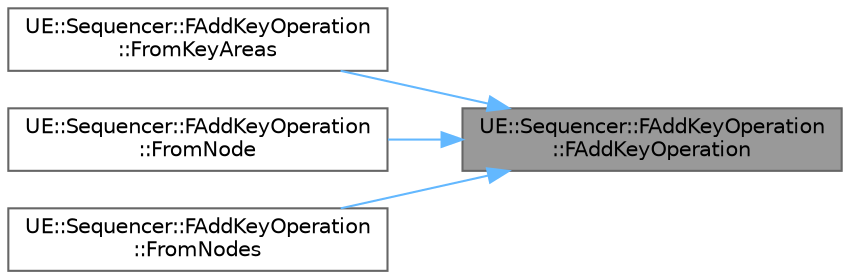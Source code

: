 digraph "UE::Sequencer::FAddKeyOperation::FAddKeyOperation"
{
 // INTERACTIVE_SVG=YES
 // LATEX_PDF_SIZE
  bgcolor="transparent";
  edge [fontname=Helvetica,fontsize=10,labelfontname=Helvetica,labelfontsize=10];
  node [fontname=Helvetica,fontsize=10,shape=box,height=0.2,width=0.4];
  rankdir="RL";
  Node1 [id="Node000001",label="UE::Sequencer::FAddKeyOperation\l::FAddKeyOperation",height=0.2,width=0.4,color="gray40", fillcolor="grey60", style="filled", fontcolor="black",tooltip=" "];
  Node1 -> Node2 [id="edge1_Node000001_Node000002",dir="back",color="steelblue1",style="solid",tooltip=" "];
  Node2 [id="Node000002",label="UE::Sequencer::FAddKeyOperation\l::FromKeyAreas",height=0.2,width=0.4,color="grey40", fillcolor="white", style="filled",URL="$df/db2/structUE_1_1Sequencer_1_1FAddKeyOperation.html#a346b96e079ec41125559472d02f44c5a",tooltip="Construct an operation from some key areas on a track."];
  Node1 -> Node3 [id="edge2_Node000001_Node000003",dir="back",color="steelblue1",style="solid",tooltip=" "];
  Node3 [id="Node000003",label="UE::Sequencer::FAddKeyOperation\l::FromNode",height=0.2,width=0.4,color="grey40", fillcolor="white", style="filled",URL="$df/db2/structUE_1_1Sequencer_1_1FAddKeyOperation.html#a1941e2354618320eeb6b5720f9f60564",tooltip="Construct an operation from a single display node."];
  Node1 -> Node4 [id="edge3_Node000001_Node000004",dir="back",color="steelblue1",style="solid",tooltip=" "];
  Node4 [id="Node000004",label="UE::Sequencer::FAddKeyOperation\l::FromNodes",height=0.2,width=0.4,color="grey40", fillcolor="white", style="filled",URL="$df/db2/structUE_1_1Sequencer_1_1FAddKeyOperation.html#acbd5c6d2659ecffc5d99091f049bebc7",tooltip="Construct an operation from any set of display nodes."];
}
